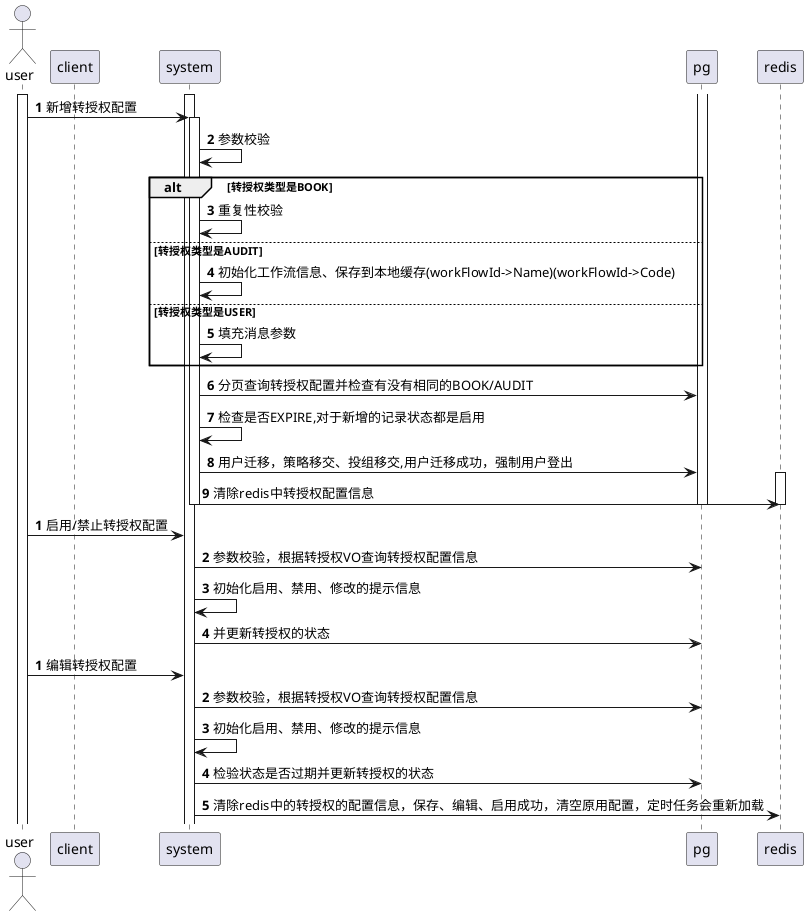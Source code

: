 @startuml

autonumber
actor user as user
participant client
participant system
participant pg
participant redis
activate user
activate system
user -> system : 新增转授权配置
activate system
system -> system : 参数校验
  alt 转授权类型是BOOK
    system -> system : 重复性校验
  else 转授权类型是AUDIT
    system -> system : 初始化工作流信息、保存到本地缓存(workFlowId->Name)(workFlowId->Code)
  else 转授权类型是USER
    system -> system : 填充消息参数
  end
activate pg
system -> pg : 分页查询转授权配置并检查有没有相同的BOOK/AUDIT
system -> system : 检查是否EXPIRE,对于新增的记录状态都是启用
system -> pg :  用户迁移，策略移交、投组移交,用户迁移成功，强制用户登出
activate redis
system -> redis : 清除redis中转授权配置信息
deactivate system
deactivate pg
deactivate redis


autonumber
user -> system: 启用/禁止转授权配置
system -> pg : 参数校验，根据转授权VO查询转授权配置信息
system -> system : 初始化启用、禁用、修改的提示信息
system -> pg: 并更新转授权的状态

autonumber
user -> system: 编辑转授权配置
system -> pg : 参数校验，根据转授权VO查询转授权配置信息
system -> system : 初始化启用、禁用、修改的提示信息
system -> pg: 检验状态是否过期并更新转授权的状态
system ->redis:清除redis中的转授权的配置信息，保存、编辑、启用成功，清空原用配置，定时任务会重新加载
@enduml

